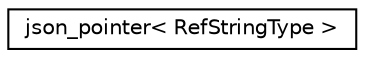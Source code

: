 digraph "Graphical Class Hierarchy"
{
 // LATEX_PDF_SIZE
  edge [fontname="Helvetica",fontsize="10",labelfontname="Helvetica",labelfontsize="10"];
  node [fontname="Helvetica",fontsize="10",shape=record];
  rankdir="LR";
  Node0 [label="json_pointer\< RefStringType \>",height=0.2,width=0.4,color="black", fillcolor="white", style="filled",URL="$classjson__pointer.html",tooltip="JSON Pointer defines a string syntax for identifying a specific value within a JSON document."];
}
